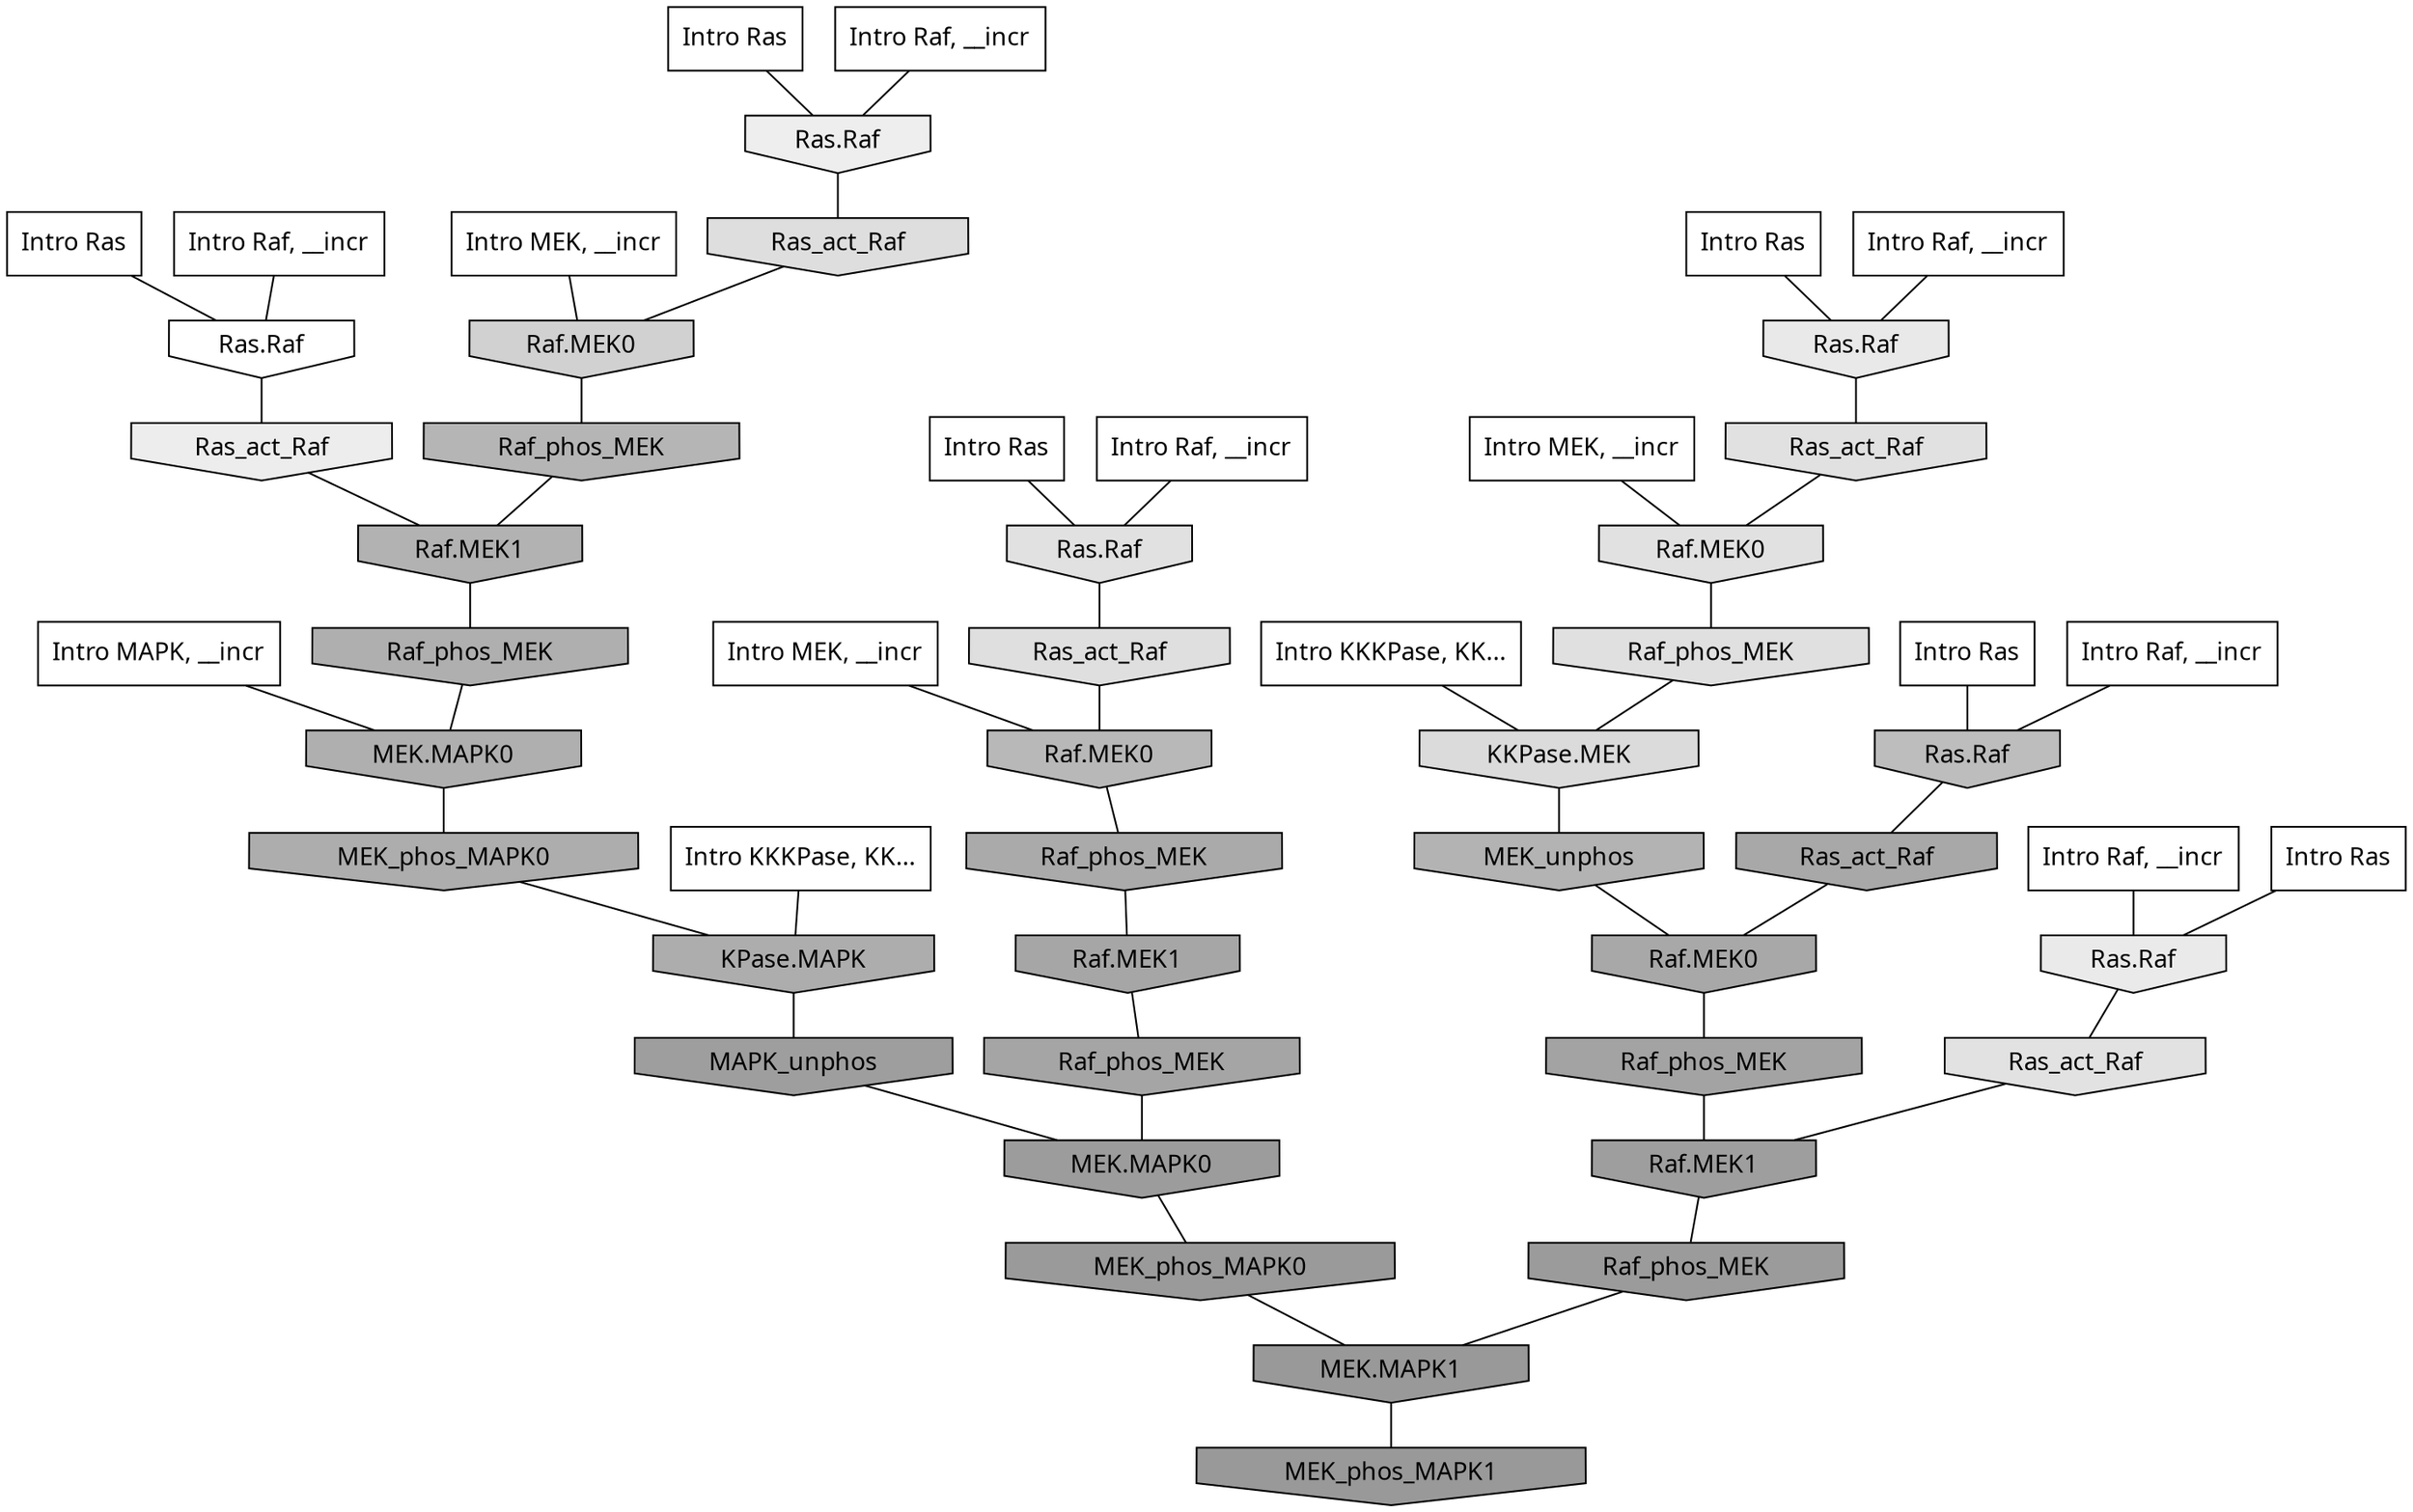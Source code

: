 digraph G{
  rankdir="TB";
  ranksep=0.30;
  node [fontname="CMU Serif"];
  edge [fontname="CMU Serif"];
  
  19 [label="Intro Ras", shape=rectangle, style=filled, fillcolor="0.000 0.000 1.000"]
  
  23 [label="Intro Ras", shape=rectangle, style=filled, fillcolor="0.000 0.000 1.000"]
  
  32 [label="Intro Ras", shape=rectangle, style=filled, fillcolor="0.000 0.000 1.000"]
  
  71 [label="Intro Ras", shape=rectangle, style=filled, fillcolor="0.000 0.000 1.000"]
  
  90 [label="Intro Ras", shape=rectangle, style=filled, fillcolor="0.000 0.000 1.000"]
  
  99 [label="Intro Ras", shape=rectangle, style=filled, fillcolor="0.000 0.000 1.000"]
  
  256 [label="Intro Raf, __incr", shape=rectangle, style=filled, fillcolor="0.000 0.000 1.000"]
  
  300 [label="Intro Raf, __incr", shape=rectangle, style=filled, fillcolor="0.000 0.000 1.000"]
  
  355 [label="Intro Raf, __incr", shape=rectangle, style=filled, fillcolor="0.000 0.000 1.000"]
  
  420 [label="Intro Raf, __incr", shape=rectangle, style=filled, fillcolor="0.000 0.000 1.000"]
  
  735 [label="Intro Raf, __incr", shape=rectangle, style=filled, fillcolor="0.000 0.000 1.000"]
  
  1083 [label="Intro Raf, __incr", shape=rectangle, style=filled, fillcolor="0.000 0.000 1.000"]
  
  1110 [label="Intro MEK, __incr", shape=rectangle, style=filled, fillcolor="0.000 0.000 1.000"]
  
  1236 [label="Intro MEK, __incr", shape=rectangle, style=filled, fillcolor="0.000 0.000 1.000"]
  
  1774 [label="Intro MEK, __incr", shape=rectangle, style=filled, fillcolor="0.000 0.000 1.000"]
  
  2817 [label="Intro MAPK, __incr", shape=rectangle, style=filled, fillcolor="0.000 0.000 1.000"]
  
  3122 [label="Intro KKKPase, KK...", shape=rectangle, style=filled, fillcolor="0.000 0.000 1.000"]
  
  3141 [label="Intro KKKPase, KK...", shape=rectangle, style=filled, fillcolor="0.000 0.000 1.000"]
  
  3315 [label="Ras.Raf", shape=invhouse, style=filled, fillcolor="0.000 0.000 0.999"]
  
  3908 [label="Ras.Raf", shape=invhouse, style=filled, fillcolor="0.000 0.000 0.930"]
  
  3919 [label="Ras_act_Raf", shape=invhouse, style=filled, fillcolor="0.000 0.000 0.929"]
  
  4144 [label="Ras.Raf", shape=invhouse, style=filled, fillcolor="0.000 0.000 0.916"]
  
  4199 [label="Ras.Raf", shape=invhouse, style=filled, fillcolor="0.000 0.000 0.911"]
  
  4579 [label="Ras_act_Raf", shape=invhouse, style=filled, fillcolor="0.000 0.000 0.884"]
  
  4665 [label="Ras_act_Raf", shape=invhouse, style=filled, fillcolor="0.000 0.000 0.880"]
  
  4667 [label="Raf.MEK0", shape=invhouse, style=filled, fillcolor="0.000 0.000 0.880"]
  
  4685 [label="Ras.Raf", shape=invhouse, style=filled, fillcolor="0.000 0.000 0.879"]
  
  4725 [label="Raf_phos_MEK", shape=invhouse, style=filled, fillcolor="0.000 0.000 0.876"]
  
  4763 [label="Ras_act_Raf", shape=invhouse, style=filled, fillcolor="0.000 0.000 0.873"]
  
  4836 [label="Ras_act_Raf", shape=invhouse, style=filled, fillcolor="0.000 0.000 0.870"]
  
  5022 [label="KKPase.MEK", shape=invhouse, style=filled, fillcolor="0.000 0.000 0.857"]
  
  5692 [label="Raf.MEK0", shape=invhouse, style=filled, fillcolor="0.000 0.000 0.817"]
  
  7636 [label="Ras.Raf", shape=invhouse, style=filled, fillcolor="0.000 0.000 0.740"]
  
  8306 [label="Raf.MEK0", shape=invhouse, style=filled, fillcolor="0.000 0.000 0.719"]
  
  8649 [label="Raf_phos_MEK", shape=invhouse, style=filled, fillcolor="0.000 0.000 0.709"]
  
  8904 [label="MEK_unphos", shape=invhouse, style=filled, fillcolor="0.000 0.000 0.701"]
  
  8957 [label="Raf.MEK1", shape=invhouse, style=filled, fillcolor="0.000 0.000 0.699"]
  
  9619 [label="Raf_phos_MEK", shape=invhouse, style=filled, fillcolor="0.000 0.000 0.684"]
  
  9622 [label="MEK.MAPK0", shape=invhouse, style=filled, fillcolor="0.000 0.000 0.684"]
  
  9856 [label="MEK_phos_MAPK0", shape=invhouse, style=filled, fillcolor="0.000 0.000 0.679"]
  
  9943 [label="KPase.MAPK", shape=invhouse, style=filled, fillcolor="0.000 0.000 0.677"]
  
  10460 [label="Raf_phos_MEK", shape=invhouse, style=filled, fillcolor="0.000 0.000 0.666"]
  
  10888 [label="Ras_act_Raf", shape=invhouse, style=filled, fillcolor="0.000 0.000 0.657"]
  
  10895 [label="Raf.MEK0", shape=invhouse, style=filled, fillcolor="0.000 0.000 0.657"]
  
  11249 [label="Raf.MEK1", shape=invhouse, style=filled, fillcolor="0.000 0.000 0.650"]
  
  11375 [label="Raf_phos_MEK", shape=invhouse, style=filled, fillcolor="0.000 0.000 0.647"]
  
  11935 [label="Raf_phos_MEK", shape=invhouse, style=filled, fillcolor="0.000 0.000 0.637"]
  
  12951 [label="MAPK_unphos", shape=invhouse, style=filled, fillcolor="0.000 0.000 0.620"]
  
  12968 [label="Raf.MEK1", shape=invhouse, style=filled, fillcolor="0.000 0.000 0.620"]
  
  13602 [label="MEK.MAPK0", shape=invhouse, style=filled, fillcolor="0.000 0.000 0.610"]
  
  13749 [label="Raf_phos_MEK", shape=invhouse, style=filled, fillcolor="0.000 0.000 0.607"]
  
  14131 [label="MEK_phos_MAPK0", shape=invhouse, style=filled, fillcolor="0.000 0.000 0.602"]
  
  14257 [label="MEK.MAPK1", shape=invhouse, style=filled, fillcolor="0.000 0.000 0.601"]
  
  14335 [label="MEK_phos_MAPK1", shape=invhouse, style=filled, fillcolor="0.000 0.000 0.600"]
  
  
  14257 -> 14335 [dir=none, color="0.000 0.000 0.000"] 
  14131 -> 14257 [dir=none, color="0.000 0.000 0.000"] 
  13749 -> 14257 [dir=none, color="0.000 0.000 0.000"] 
  13602 -> 14131 [dir=none, color="0.000 0.000 0.000"] 
  12968 -> 13749 [dir=none, color="0.000 0.000 0.000"] 
  12951 -> 13602 [dir=none, color="0.000 0.000 0.000"] 
  11935 -> 12968 [dir=none, color="0.000 0.000 0.000"] 
  11375 -> 13602 [dir=none, color="0.000 0.000 0.000"] 
  11249 -> 11375 [dir=none, color="0.000 0.000 0.000"] 
  10895 -> 11935 [dir=none, color="0.000 0.000 0.000"] 
  10888 -> 10895 [dir=none, color="0.000 0.000 0.000"] 
  10460 -> 11249 [dir=none, color="0.000 0.000 0.000"] 
  9943 -> 12951 [dir=none, color="0.000 0.000 0.000"] 
  9856 -> 9943 [dir=none, color="0.000 0.000 0.000"] 
  9622 -> 9856 [dir=none, color="0.000 0.000 0.000"] 
  9619 -> 9622 [dir=none, color="0.000 0.000 0.000"] 
  8957 -> 9619 [dir=none, color="0.000 0.000 0.000"] 
  8904 -> 10895 [dir=none, color="0.000 0.000 0.000"] 
  8649 -> 8957 [dir=none, color="0.000 0.000 0.000"] 
  8306 -> 10460 [dir=none, color="0.000 0.000 0.000"] 
  7636 -> 10888 [dir=none, color="0.000 0.000 0.000"] 
  5692 -> 8649 [dir=none, color="0.000 0.000 0.000"] 
  5022 -> 8904 [dir=none, color="0.000 0.000 0.000"] 
  4836 -> 5692 [dir=none, color="0.000 0.000 0.000"] 
  4763 -> 8306 [dir=none, color="0.000 0.000 0.000"] 
  4725 -> 5022 [dir=none, color="0.000 0.000 0.000"] 
  4685 -> 4763 [dir=none, color="0.000 0.000 0.000"] 
  4667 -> 4725 [dir=none, color="0.000 0.000 0.000"] 
  4665 -> 4667 [dir=none, color="0.000 0.000 0.000"] 
  4579 -> 12968 [dir=none, color="0.000 0.000 0.000"] 
  4199 -> 4665 [dir=none, color="0.000 0.000 0.000"] 
  4144 -> 4579 [dir=none, color="0.000 0.000 0.000"] 
  3919 -> 8957 [dir=none, color="0.000 0.000 0.000"] 
  3908 -> 4836 [dir=none, color="0.000 0.000 0.000"] 
  3315 -> 3919 [dir=none, color="0.000 0.000 0.000"] 
  3141 -> 9943 [dir=none, color="0.000 0.000 0.000"] 
  3122 -> 5022 [dir=none, color="0.000 0.000 0.000"] 
  2817 -> 9622 [dir=none, color="0.000 0.000 0.000"] 
  1774 -> 8306 [dir=none, color="0.000 0.000 0.000"] 
  1236 -> 4667 [dir=none, color="0.000 0.000 0.000"] 
  1110 -> 5692 [dir=none, color="0.000 0.000 0.000"] 
  1083 -> 7636 [dir=none, color="0.000 0.000 0.000"] 
  735 -> 3908 [dir=none, color="0.000 0.000 0.000"] 
  420 -> 4199 [dir=none, color="0.000 0.000 0.000"] 
  355 -> 3315 [dir=none, color="0.000 0.000 0.000"] 
  300 -> 4144 [dir=none, color="0.000 0.000 0.000"] 
  256 -> 4685 [dir=none, color="0.000 0.000 0.000"] 
  99 -> 3315 [dir=none, color="0.000 0.000 0.000"] 
  90 -> 4685 [dir=none, color="0.000 0.000 0.000"] 
  71 -> 3908 [dir=none, color="0.000 0.000 0.000"] 
  32 -> 4144 [dir=none, color="0.000 0.000 0.000"] 
  23 -> 4199 [dir=none, color="0.000 0.000 0.000"] 
  19 -> 7636 [dir=none, color="0.000 0.000 0.000"] 
  
  }
